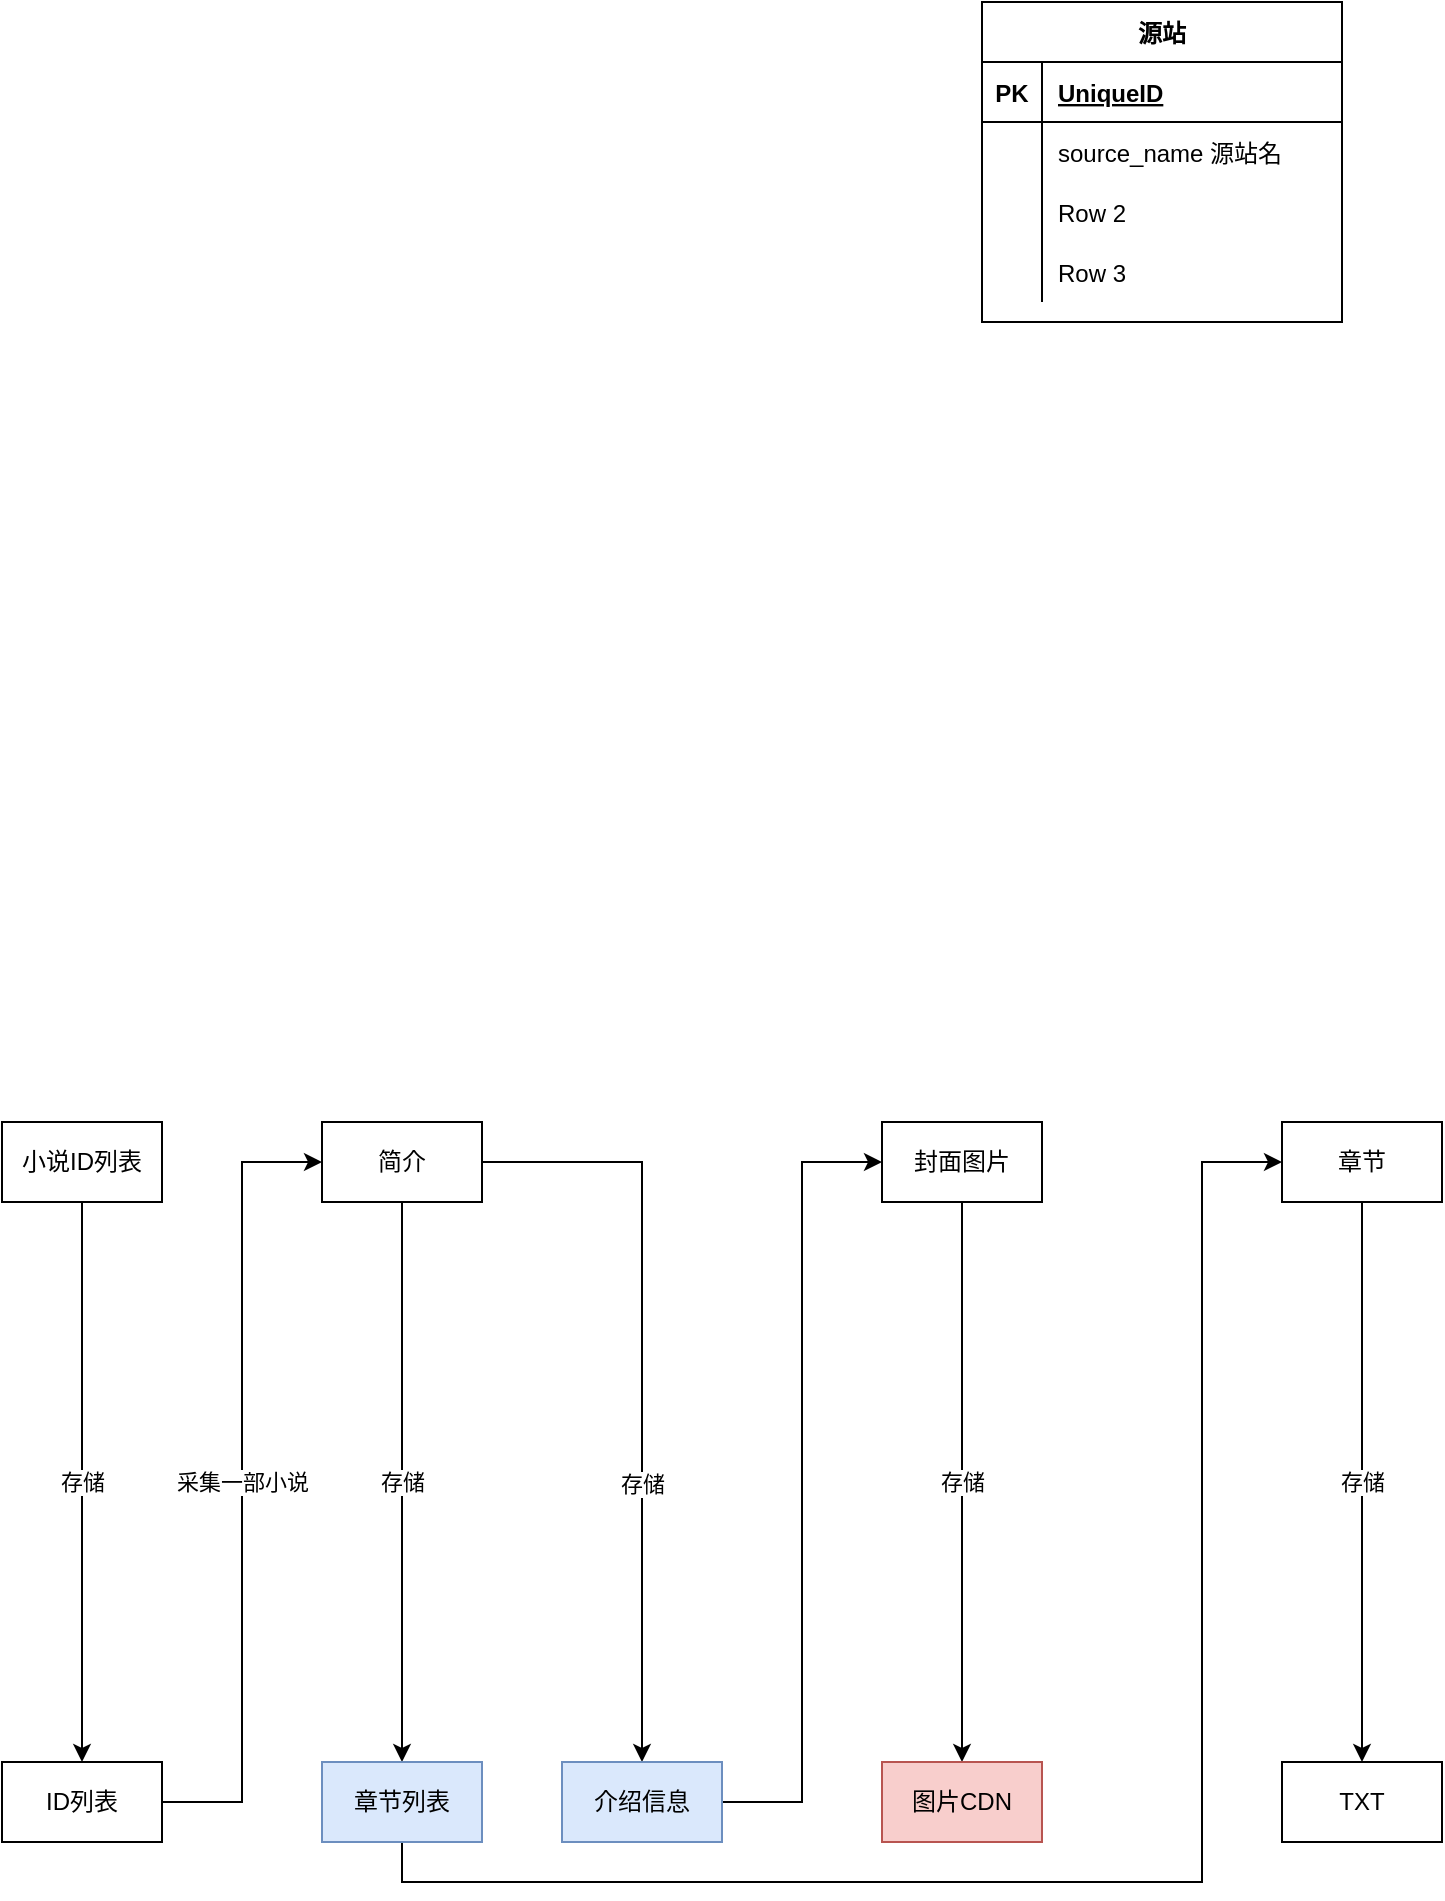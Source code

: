 <mxfile version="17.2.4" type="github">
  <diagram id="C5Nr7sDoLl8aCju4-hID" name="Page-1">
    <mxGraphModel dx="3262" dy="1922" grid="1" gridSize="10" guides="1" tooltips="1" connect="1" arrows="1" fold="1" page="0" pageScale="1" pageWidth="827" pageHeight="1169" math="0" shadow="0">
      <root>
        <mxCell id="0" />
        <mxCell id="1" parent="0" />
        <mxCell id="bwen7DCMjVNZpAAcPb4C-2" value="源站" style="shape=table;startSize=30;container=1;collapsible=1;childLayout=tableLayout;fixedRows=1;rowLines=0;fontStyle=1;align=center;resizeLast=1;" parent="1" vertex="1">
          <mxGeometry x="-510" y="-480" width="180" height="160" as="geometry" />
        </mxCell>
        <mxCell id="bwen7DCMjVNZpAAcPb4C-3" value="" style="shape=tableRow;horizontal=0;startSize=0;swimlaneHead=0;swimlaneBody=0;fillColor=none;collapsible=0;dropTarget=0;points=[[0,0.5],[1,0.5]];portConstraint=eastwest;top=0;left=0;right=0;bottom=1;" parent="bwen7DCMjVNZpAAcPb4C-2" vertex="1">
          <mxGeometry y="30" width="180" height="30" as="geometry" />
        </mxCell>
        <mxCell id="bwen7DCMjVNZpAAcPb4C-4" value="PK" style="shape=partialRectangle;connectable=0;fillColor=none;top=0;left=0;bottom=0;right=0;fontStyle=1;overflow=hidden;" parent="bwen7DCMjVNZpAAcPb4C-3" vertex="1">
          <mxGeometry width="30" height="30" as="geometry">
            <mxRectangle width="30" height="30" as="alternateBounds" />
          </mxGeometry>
        </mxCell>
        <mxCell id="bwen7DCMjVNZpAAcPb4C-5" value="UniqueID" style="shape=partialRectangle;connectable=0;fillColor=none;top=0;left=0;bottom=0;right=0;align=left;spacingLeft=6;fontStyle=5;overflow=hidden;" parent="bwen7DCMjVNZpAAcPb4C-3" vertex="1">
          <mxGeometry x="30" width="150" height="30" as="geometry">
            <mxRectangle width="150" height="30" as="alternateBounds" />
          </mxGeometry>
        </mxCell>
        <mxCell id="bwen7DCMjVNZpAAcPb4C-6" value="" style="shape=tableRow;horizontal=0;startSize=0;swimlaneHead=0;swimlaneBody=0;fillColor=none;collapsible=0;dropTarget=0;points=[[0,0.5],[1,0.5]];portConstraint=eastwest;top=0;left=0;right=0;bottom=0;" parent="bwen7DCMjVNZpAAcPb4C-2" vertex="1">
          <mxGeometry y="60" width="180" height="30" as="geometry" />
        </mxCell>
        <mxCell id="bwen7DCMjVNZpAAcPb4C-7" value="" style="shape=partialRectangle;connectable=0;fillColor=none;top=0;left=0;bottom=0;right=0;editable=1;overflow=hidden;" parent="bwen7DCMjVNZpAAcPb4C-6" vertex="1">
          <mxGeometry width="30" height="30" as="geometry">
            <mxRectangle width="30" height="30" as="alternateBounds" />
          </mxGeometry>
        </mxCell>
        <mxCell id="bwen7DCMjVNZpAAcPb4C-8" value="source_name 源站名" style="shape=partialRectangle;connectable=0;fillColor=none;top=0;left=0;bottom=0;right=0;align=left;spacingLeft=6;overflow=hidden;" parent="bwen7DCMjVNZpAAcPb4C-6" vertex="1">
          <mxGeometry x="30" width="150" height="30" as="geometry">
            <mxRectangle width="150" height="30" as="alternateBounds" />
          </mxGeometry>
        </mxCell>
        <mxCell id="bwen7DCMjVNZpAAcPb4C-9" value="" style="shape=tableRow;horizontal=0;startSize=0;swimlaneHead=0;swimlaneBody=0;fillColor=none;collapsible=0;dropTarget=0;points=[[0,0.5],[1,0.5]];portConstraint=eastwest;top=0;left=0;right=0;bottom=0;" parent="bwen7DCMjVNZpAAcPb4C-2" vertex="1">
          <mxGeometry y="90" width="180" height="30" as="geometry" />
        </mxCell>
        <mxCell id="bwen7DCMjVNZpAAcPb4C-10" value="" style="shape=partialRectangle;connectable=0;fillColor=none;top=0;left=0;bottom=0;right=0;editable=1;overflow=hidden;" parent="bwen7DCMjVNZpAAcPb4C-9" vertex="1">
          <mxGeometry width="30" height="30" as="geometry">
            <mxRectangle width="30" height="30" as="alternateBounds" />
          </mxGeometry>
        </mxCell>
        <mxCell id="bwen7DCMjVNZpAAcPb4C-11" value="Row 2" style="shape=partialRectangle;connectable=0;fillColor=none;top=0;left=0;bottom=0;right=0;align=left;spacingLeft=6;overflow=hidden;" parent="bwen7DCMjVNZpAAcPb4C-9" vertex="1">
          <mxGeometry x="30" width="150" height="30" as="geometry">
            <mxRectangle width="150" height="30" as="alternateBounds" />
          </mxGeometry>
        </mxCell>
        <mxCell id="bwen7DCMjVNZpAAcPb4C-12" value="" style="shape=tableRow;horizontal=0;startSize=0;swimlaneHead=0;swimlaneBody=0;fillColor=none;collapsible=0;dropTarget=0;points=[[0,0.5],[1,0.5]];portConstraint=eastwest;top=0;left=0;right=0;bottom=0;" parent="bwen7DCMjVNZpAAcPb4C-2" vertex="1">
          <mxGeometry y="120" width="180" height="30" as="geometry" />
        </mxCell>
        <mxCell id="bwen7DCMjVNZpAAcPb4C-13" value="" style="shape=partialRectangle;connectable=0;fillColor=none;top=0;left=0;bottom=0;right=0;editable=1;overflow=hidden;" parent="bwen7DCMjVNZpAAcPb4C-12" vertex="1">
          <mxGeometry width="30" height="30" as="geometry">
            <mxRectangle width="30" height="30" as="alternateBounds" />
          </mxGeometry>
        </mxCell>
        <mxCell id="bwen7DCMjVNZpAAcPb4C-14" value="Row 3" style="shape=partialRectangle;connectable=0;fillColor=none;top=0;left=0;bottom=0;right=0;align=left;spacingLeft=6;overflow=hidden;" parent="bwen7DCMjVNZpAAcPb4C-12" vertex="1">
          <mxGeometry x="30" width="150" height="30" as="geometry">
            <mxRectangle width="150" height="30" as="alternateBounds" />
          </mxGeometry>
        </mxCell>
        <mxCell id="OMRxtPGPCvsjt6vhJt8H-9" style="edgeStyle=orthogonalEdgeStyle;rounded=0;orthogonalLoop=1;jettySize=auto;html=1;exitX=0.5;exitY=1;exitDx=0;exitDy=0;" edge="1" parent="1" source="OMRxtPGPCvsjt6vhJt8H-1" target="OMRxtPGPCvsjt6vhJt8H-8">
          <mxGeometry relative="1" as="geometry" />
        </mxCell>
        <mxCell id="OMRxtPGPCvsjt6vhJt8H-10" value="存储" style="edgeLabel;html=1;align=center;verticalAlign=middle;resizable=0;points=[];" vertex="1" connectable="0" parent="OMRxtPGPCvsjt6vhJt8H-9">
          <mxGeometry x="0.244" relative="1" as="geometry">
            <mxPoint y="-34" as="offset" />
          </mxGeometry>
        </mxCell>
        <mxCell id="OMRxtPGPCvsjt6vhJt8H-1" value="小说ID列表" style="rounded=0;whiteSpace=wrap;html=1;" vertex="1" parent="1">
          <mxGeometry x="-1000" y="80" width="80" height="40" as="geometry" />
        </mxCell>
        <mxCell id="OMRxtPGPCvsjt6vhJt8H-5" value="存储" style="edgeStyle=orthogonalEdgeStyle;rounded=0;orthogonalLoop=1;jettySize=auto;html=1;exitX=0.5;exitY=1;exitDx=0;exitDy=0;entryX=0.5;entryY=0;entryDx=0;entryDy=0;" edge="1" parent="1" source="OMRxtPGPCvsjt6vhJt8H-2" target="OMRxtPGPCvsjt6vhJt8H-12">
          <mxGeometry relative="1" as="geometry">
            <Array as="points" />
          </mxGeometry>
        </mxCell>
        <mxCell id="OMRxtPGPCvsjt6vhJt8H-15" style="edgeStyle=orthogonalEdgeStyle;rounded=0;orthogonalLoop=1;jettySize=auto;html=1;exitX=1;exitY=0.5;exitDx=0;exitDy=0;entryX=0.5;entryY=0;entryDx=0;entryDy=0;" edge="1" parent="1" source="OMRxtPGPCvsjt6vhJt8H-2" target="OMRxtPGPCvsjt6vhJt8H-14">
          <mxGeometry relative="1" as="geometry" />
        </mxCell>
        <mxCell id="OMRxtPGPCvsjt6vhJt8H-18" value="存储" style="edgeLabel;html=1;align=center;verticalAlign=middle;resizable=0;points=[];" vertex="1" connectable="0" parent="OMRxtPGPCvsjt6vhJt8H-15">
          <mxGeometry x="0.268" relative="1" as="geometry">
            <mxPoint as="offset" />
          </mxGeometry>
        </mxCell>
        <mxCell id="OMRxtPGPCvsjt6vhJt8H-2" value="简介" style="rounded=0;whiteSpace=wrap;html=1;" vertex="1" parent="1">
          <mxGeometry x="-840" y="80" width="80" height="40" as="geometry" />
        </mxCell>
        <mxCell id="OMRxtPGPCvsjt6vhJt8H-22" value="存储" style="edgeStyle=orthogonalEdgeStyle;rounded=0;orthogonalLoop=1;jettySize=auto;html=1;exitX=0.5;exitY=1;exitDx=0;exitDy=0;entryX=0.5;entryY=0;entryDx=0;entryDy=0;" edge="1" parent="1" source="OMRxtPGPCvsjt6vhJt8H-4" target="OMRxtPGPCvsjt6vhJt8H-21">
          <mxGeometry relative="1" as="geometry" />
        </mxCell>
        <mxCell id="OMRxtPGPCvsjt6vhJt8H-4" value="章节" style="rounded=0;whiteSpace=wrap;html=1;" vertex="1" parent="1">
          <mxGeometry x="-360" y="80" width="80" height="40" as="geometry" />
        </mxCell>
        <mxCell id="OMRxtPGPCvsjt6vhJt8H-20" value="存储" style="edgeStyle=orthogonalEdgeStyle;rounded=0;orthogonalLoop=1;jettySize=auto;html=1;exitX=0.5;exitY=1;exitDx=0;exitDy=0;entryX=0.5;entryY=0;entryDx=0;entryDy=0;" edge="1" parent="1" source="OMRxtPGPCvsjt6vhJt8H-6" target="OMRxtPGPCvsjt6vhJt8H-19">
          <mxGeometry relative="1" as="geometry" />
        </mxCell>
        <mxCell id="OMRxtPGPCvsjt6vhJt8H-6" value="封面图片" style="rounded=0;whiteSpace=wrap;html=1;" vertex="1" parent="1">
          <mxGeometry x="-560" y="80" width="80" height="40" as="geometry" />
        </mxCell>
        <mxCell id="OMRxtPGPCvsjt6vhJt8H-11" value="采集一部小说" style="edgeStyle=orthogonalEdgeStyle;rounded=0;orthogonalLoop=1;jettySize=auto;html=1;exitX=1;exitY=0.5;exitDx=0;exitDy=0;entryX=0;entryY=0.5;entryDx=0;entryDy=0;" edge="1" parent="1" source="OMRxtPGPCvsjt6vhJt8H-8" target="OMRxtPGPCvsjt6vhJt8H-2">
          <mxGeometry relative="1" as="geometry" />
        </mxCell>
        <mxCell id="OMRxtPGPCvsjt6vhJt8H-8" value="ID列表" style="rounded=0;whiteSpace=wrap;html=1;" vertex="1" parent="1">
          <mxGeometry x="-1000" y="400" width="80" height="40" as="geometry" />
        </mxCell>
        <mxCell id="OMRxtPGPCvsjt6vhJt8H-17" style="edgeStyle=orthogonalEdgeStyle;rounded=0;orthogonalLoop=1;jettySize=auto;html=1;exitX=0.5;exitY=1;exitDx=0;exitDy=0;entryX=0;entryY=0.5;entryDx=0;entryDy=0;" edge="1" parent="1" source="OMRxtPGPCvsjt6vhJt8H-12" target="OMRxtPGPCvsjt6vhJt8H-4">
          <mxGeometry relative="1" as="geometry">
            <mxPoint x="-320" y="350" as="targetPoint" />
            <Array as="points">
              <mxPoint x="-800" y="460" />
              <mxPoint x="-400" y="460" />
              <mxPoint x="-400" y="100" />
            </Array>
          </mxGeometry>
        </mxCell>
        <mxCell id="OMRxtPGPCvsjt6vhJt8H-12" value="章节列表" style="rounded=0;whiteSpace=wrap;html=1;fillColor=#dae8fc;strokeColor=#6c8ebf;" vertex="1" parent="1">
          <mxGeometry x="-840" y="400" width="80" height="40" as="geometry" />
        </mxCell>
        <mxCell id="OMRxtPGPCvsjt6vhJt8H-16" style="edgeStyle=orthogonalEdgeStyle;rounded=0;orthogonalLoop=1;jettySize=auto;html=1;exitX=1;exitY=0.5;exitDx=0;exitDy=0;entryX=0;entryY=0.5;entryDx=0;entryDy=0;" edge="1" parent="1" source="OMRxtPGPCvsjt6vhJt8H-14" target="OMRxtPGPCvsjt6vhJt8H-6">
          <mxGeometry relative="1" as="geometry" />
        </mxCell>
        <mxCell id="OMRxtPGPCvsjt6vhJt8H-14" value="介绍信息" style="rounded=0;whiteSpace=wrap;html=1;fillColor=#dae8fc;strokeColor=#6c8ebf;" vertex="1" parent="1">
          <mxGeometry x="-720" y="400" width="80" height="40" as="geometry" />
        </mxCell>
        <mxCell id="OMRxtPGPCvsjt6vhJt8H-19" value="图片CDN" style="rounded=0;whiteSpace=wrap;html=1;fillColor=#f8cecc;strokeColor=#b85450;" vertex="1" parent="1">
          <mxGeometry x="-560" y="400" width="80" height="40" as="geometry" />
        </mxCell>
        <mxCell id="OMRxtPGPCvsjt6vhJt8H-21" value="TXT" style="rounded=0;whiteSpace=wrap;html=1;" vertex="1" parent="1">
          <mxGeometry x="-360" y="400" width="80" height="40" as="geometry" />
        </mxCell>
      </root>
    </mxGraphModel>
  </diagram>
</mxfile>
